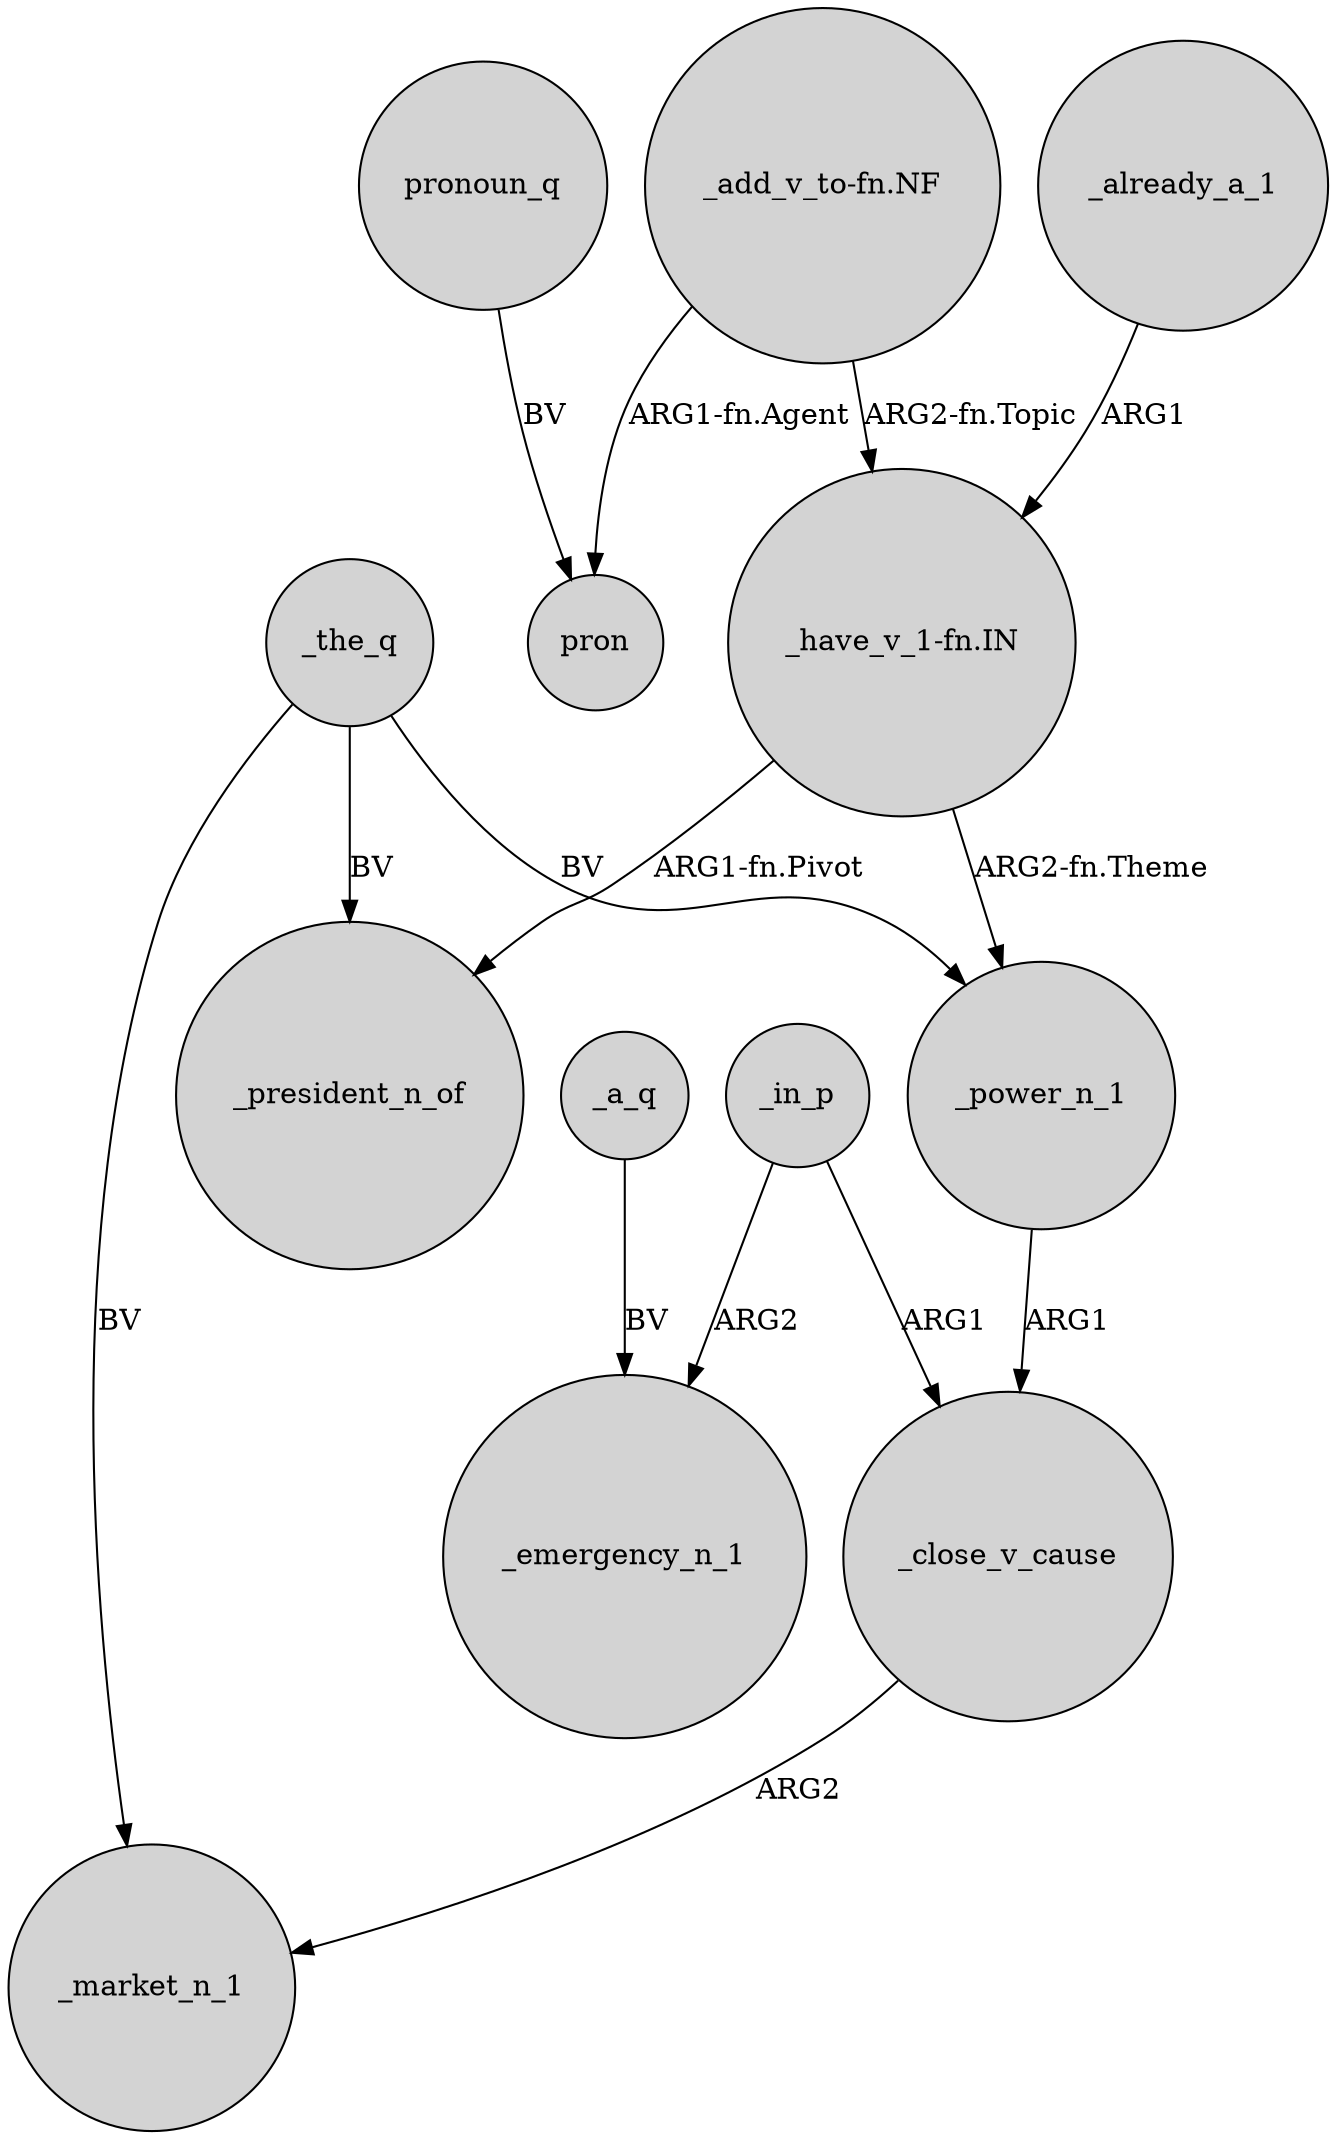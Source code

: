 digraph {
	node [shape=circle style=filled]
	_in_p -> _close_v_cause [label=ARG1]
	_the_q -> _power_n_1 [label=BV]
	_close_v_cause -> _market_n_1 [label=ARG2]
	"_have_v_1-fn.IN" -> _power_n_1 [label="ARG2-fn.Theme"]
	"_have_v_1-fn.IN" -> _president_n_of [label="ARG1-fn.Pivot"]
	_a_q -> _emergency_n_1 [label=BV]
	_in_p -> _emergency_n_1 [label=ARG2]
	"_add_v_to-fn.NF" -> pron [label="ARG1-fn.Agent"]
	_the_q -> _market_n_1 [label=BV]
	_power_n_1 -> _close_v_cause [label=ARG1]
	_the_q -> _president_n_of [label=BV]
	_already_a_1 -> "_have_v_1-fn.IN" [label=ARG1]
	"_add_v_to-fn.NF" -> "_have_v_1-fn.IN" [label="ARG2-fn.Topic"]
	pronoun_q -> pron [label=BV]
}

